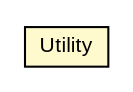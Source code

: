 #!/usr/local/bin/dot
#
# Class diagram 
# Generated by UMLGraph version R5_6-24-gf6e263 (http://www.umlgraph.org/)
#

digraph G {
	edge [fontname="arial",fontsize=10,labelfontname="arial",labelfontsize=10];
	node [fontname="arial",fontsize=10,shape=plaintext];
	nodesep=0.25;
	ranksep=0.5;
	// org.miloss.fgsms.common.Utility
	c1531 [label=<<table title="org.miloss.fgsms.common.Utility" border="0" cellborder="1" cellspacing="0" cellpadding="2" port="p" bgcolor="lemonChiffon" href="./Utility.html">
		<tr><td><table border="0" cellspacing="0" cellpadding="1">
<tr><td align="center" balign="center"> Utility </td></tr>
		</table></td></tr>
		</table>>, URL="./Utility.html", fontname="arial", fontcolor="black", fontsize=10.0];
}

